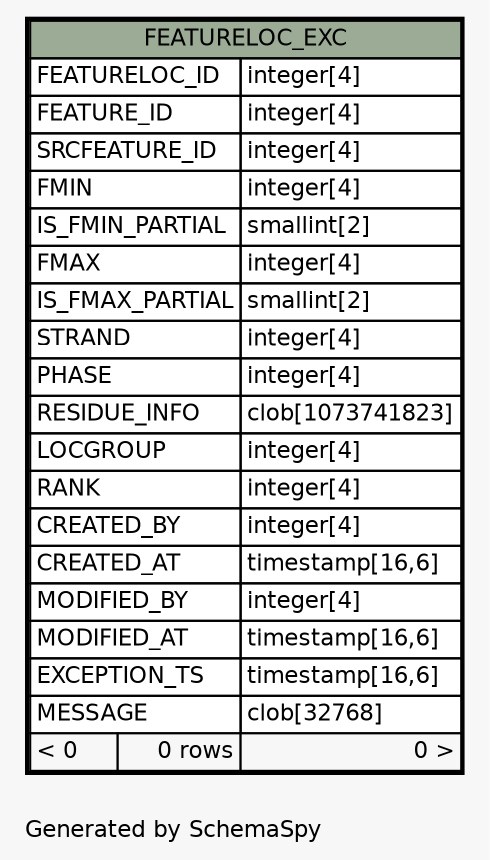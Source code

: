 // dot 2.38.0 on Windows 10 10.0
// SchemaSpy rev Unknown
digraph "oneDegreeRelationshipsDiagram" {
  graph [
    rankdir="RL"
    bgcolor="#f7f7f7"
    label="\nGenerated by SchemaSpy"
    labeljust="l"
    nodesep="0.18"
    ranksep="0.46"
    fontname="Helvetica"
    fontsize="11"
  ];
  node [
    fontname="Helvetica"
    fontsize="11"
    shape="plaintext"
  ];
  edge [
    arrowsize="0.8"
  ];
  "FEATURELOC_EXC" [
    label=<
    <TABLE BORDER="2" CELLBORDER="1" CELLSPACING="0" BGCOLOR="#ffffff">
      <TR><TD COLSPAN="3" BGCOLOR="#9bab96" ALIGN="CENTER">FEATURELOC_EXC</TD></TR>
      <TR><TD PORT="FEATURELOC_ID" COLSPAN="2" ALIGN="LEFT">FEATURELOC_ID</TD><TD PORT="FEATURELOC_ID.type" ALIGN="LEFT">integer[4]</TD></TR>
      <TR><TD PORT="FEATURE_ID" COLSPAN="2" ALIGN="LEFT">FEATURE_ID</TD><TD PORT="FEATURE_ID.type" ALIGN="LEFT">integer[4]</TD></TR>
      <TR><TD PORT="SRCFEATURE_ID" COLSPAN="2" ALIGN="LEFT">SRCFEATURE_ID</TD><TD PORT="SRCFEATURE_ID.type" ALIGN="LEFT">integer[4]</TD></TR>
      <TR><TD PORT="FMIN" COLSPAN="2" ALIGN="LEFT">FMIN</TD><TD PORT="FMIN.type" ALIGN="LEFT">integer[4]</TD></TR>
      <TR><TD PORT="IS_FMIN_PARTIAL" COLSPAN="2" ALIGN="LEFT">IS_FMIN_PARTIAL</TD><TD PORT="IS_FMIN_PARTIAL.type" ALIGN="LEFT">smallint[2]</TD></TR>
      <TR><TD PORT="FMAX" COLSPAN="2" ALIGN="LEFT">FMAX</TD><TD PORT="FMAX.type" ALIGN="LEFT">integer[4]</TD></TR>
      <TR><TD PORT="IS_FMAX_PARTIAL" COLSPAN="2" ALIGN="LEFT">IS_FMAX_PARTIAL</TD><TD PORT="IS_FMAX_PARTIAL.type" ALIGN="LEFT">smallint[2]</TD></TR>
      <TR><TD PORT="STRAND" COLSPAN="2" ALIGN="LEFT">STRAND</TD><TD PORT="STRAND.type" ALIGN="LEFT">integer[4]</TD></TR>
      <TR><TD PORT="PHASE" COLSPAN="2" ALIGN="LEFT">PHASE</TD><TD PORT="PHASE.type" ALIGN="LEFT">integer[4]</TD></TR>
      <TR><TD PORT="RESIDUE_INFO" COLSPAN="2" ALIGN="LEFT">RESIDUE_INFO</TD><TD PORT="RESIDUE_INFO.type" ALIGN="LEFT">clob[1073741823]</TD></TR>
      <TR><TD PORT="LOCGROUP" COLSPAN="2" ALIGN="LEFT">LOCGROUP</TD><TD PORT="LOCGROUP.type" ALIGN="LEFT">integer[4]</TD></TR>
      <TR><TD PORT="RANK" COLSPAN="2" ALIGN="LEFT">RANK</TD><TD PORT="RANK.type" ALIGN="LEFT">integer[4]</TD></TR>
      <TR><TD PORT="CREATED_BY" COLSPAN="2" ALIGN="LEFT">CREATED_BY</TD><TD PORT="CREATED_BY.type" ALIGN="LEFT">integer[4]</TD></TR>
      <TR><TD PORT="CREATED_AT" COLSPAN="2" ALIGN="LEFT">CREATED_AT</TD><TD PORT="CREATED_AT.type" ALIGN="LEFT">timestamp[16,6]</TD></TR>
      <TR><TD PORT="MODIFIED_BY" COLSPAN="2" ALIGN="LEFT">MODIFIED_BY</TD><TD PORT="MODIFIED_BY.type" ALIGN="LEFT">integer[4]</TD></TR>
      <TR><TD PORT="MODIFIED_AT" COLSPAN="2" ALIGN="LEFT">MODIFIED_AT</TD><TD PORT="MODIFIED_AT.type" ALIGN="LEFT">timestamp[16,6]</TD></TR>
      <TR><TD PORT="EXCEPTION_TS" COLSPAN="2" ALIGN="LEFT">EXCEPTION_TS</TD><TD PORT="EXCEPTION_TS.type" ALIGN="LEFT">timestamp[16,6]</TD></TR>
      <TR><TD PORT="MESSAGE" COLSPAN="2" ALIGN="LEFT">MESSAGE</TD><TD PORT="MESSAGE.type" ALIGN="LEFT">clob[32768]</TD></TR>
      <TR><TD ALIGN="LEFT" BGCOLOR="#f7f7f7">&lt; 0</TD><TD ALIGN="RIGHT" BGCOLOR="#f7f7f7">0 rows</TD><TD ALIGN="RIGHT" BGCOLOR="#f7f7f7">0 &gt;</TD></TR>
    </TABLE>>
    URL="FEATURELOC_EXC.html"
    tooltip="FEATURELOC_EXC"
  ];
}
